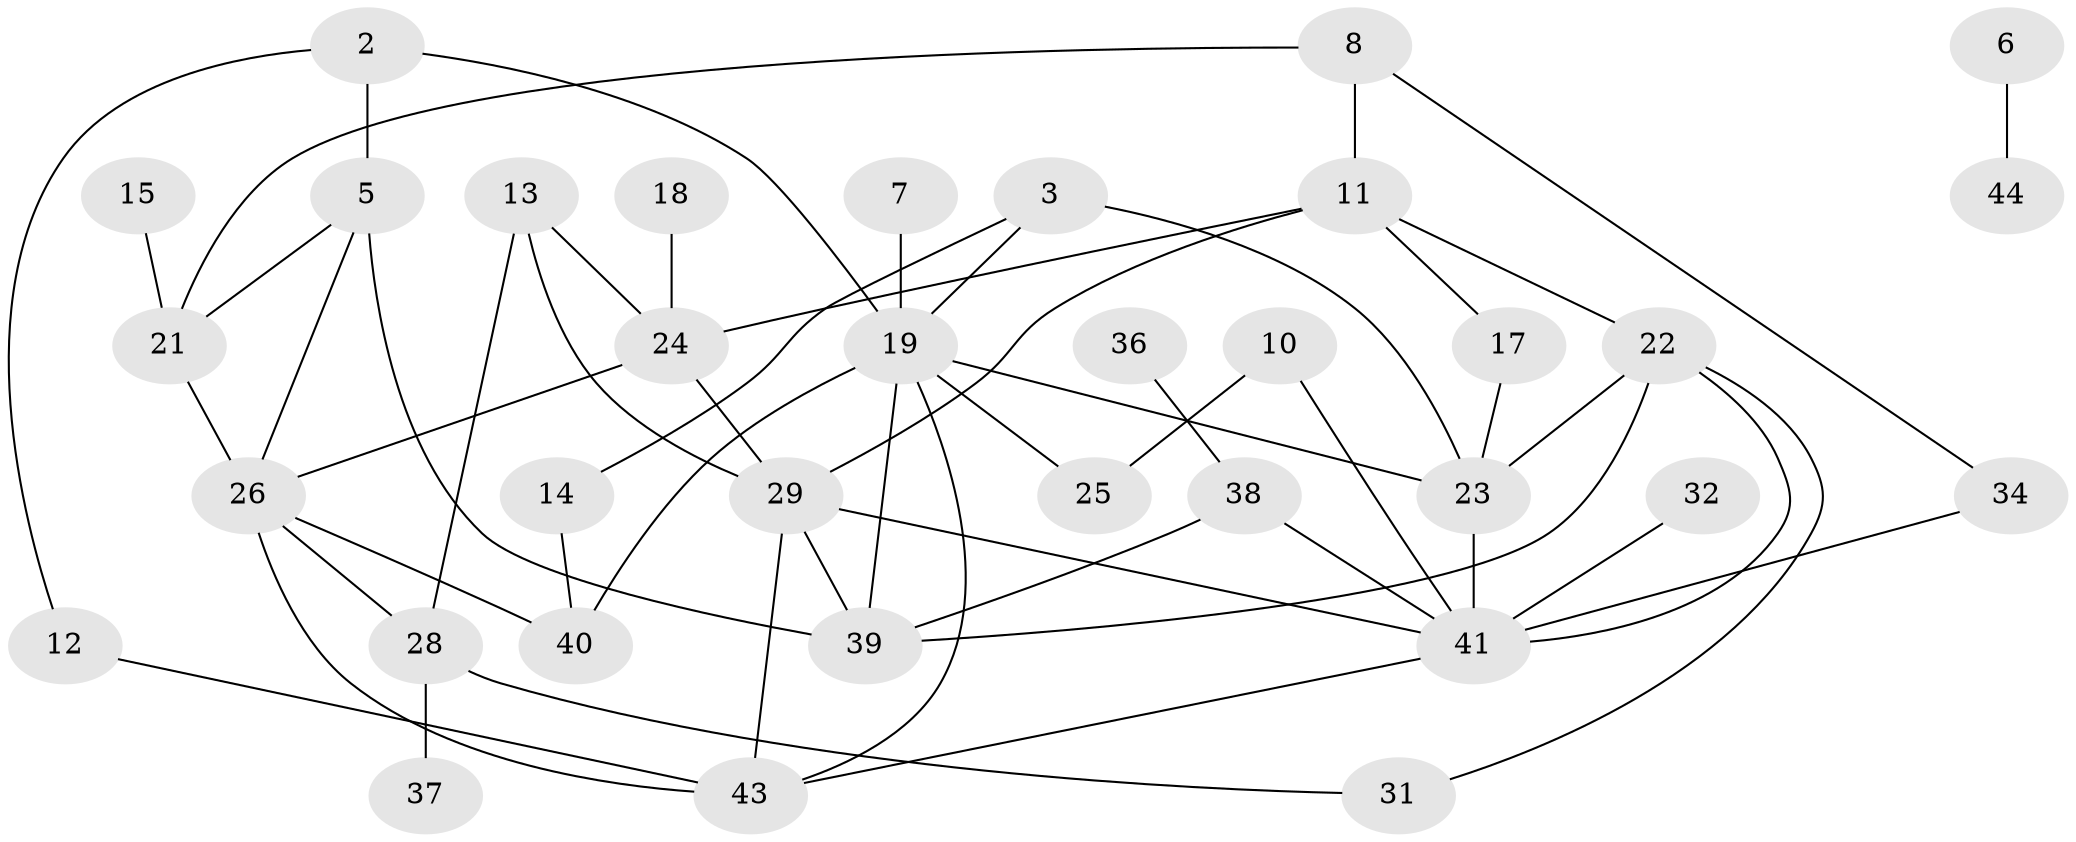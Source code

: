 // original degree distribution, {0: 0.11494252873563218, 4: 0.11494252873563218, 2: 0.3333333333333333, 5: 0.06896551724137931, 3: 0.1724137931034483, 1: 0.1724137931034483, 6: 0.022988505747126436}
// Generated by graph-tools (version 1.1) at 2025/25/03/09/25 03:25:16]
// undirected, 34 vertices, 55 edges
graph export_dot {
graph [start="1"]
  node [color=gray90,style=filled];
  2;
  3;
  5;
  6;
  7;
  8;
  10;
  11;
  12;
  13;
  14;
  15;
  17;
  18;
  19;
  21;
  22;
  23;
  24;
  25;
  26;
  28;
  29;
  31;
  32;
  34;
  36;
  37;
  38;
  39;
  40;
  41;
  43;
  44;
  2 -- 5 [weight=1.0];
  2 -- 12 [weight=1.0];
  2 -- 19 [weight=1.0];
  3 -- 14 [weight=1.0];
  3 -- 19 [weight=1.0];
  3 -- 23 [weight=1.0];
  5 -- 21 [weight=1.0];
  5 -- 26 [weight=1.0];
  5 -- 39 [weight=1.0];
  6 -- 44 [weight=1.0];
  7 -- 19 [weight=1.0];
  8 -- 11 [weight=2.0];
  8 -- 21 [weight=1.0];
  8 -- 34 [weight=1.0];
  10 -- 25 [weight=1.0];
  10 -- 41 [weight=1.0];
  11 -- 17 [weight=1.0];
  11 -- 22 [weight=1.0];
  11 -- 24 [weight=1.0];
  11 -- 29 [weight=1.0];
  12 -- 43 [weight=1.0];
  13 -- 24 [weight=1.0];
  13 -- 28 [weight=1.0];
  13 -- 29 [weight=1.0];
  14 -- 40 [weight=1.0];
  15 -- 21 [weight=1.0];
  17 -- 23 [weight=1.0];
  18 -- 24 [weight=1.0];
  19 -- 23 [weight=1.0];
  19 -- 25 [weight=1.0];
  19 -- 39 [weight=1.0];
  19 -- 40 [weight=1.0];
  19 -- 43 [weight=1.0];
  21 -- 26 [weight=1.0];
  22 -- 23 [weight=1.0];
  22 -- 31 [weight=1.0];
  22 -- 39 [weight=1.0];
  22 -- 41 [weight=1.0];
  23 -- 41 [weight=1.0];
  24 -- 26 [weight=1.0];
  24 -- 29 [weight=1.0];
  26 -- 28 [weight=1.0];
  26 -- 40 [weight=1.0];
  26 -- 43 [weight=1.0];
  28 -- 31 [weight=1.0];
  28 -- 37 [weight=1.0];
  29 -- 39 [weight=1.0];
  29 -- 41 [weight=1.0];
  29 -- 43 [weight=1.0];
  32 -- 41 [weight=2.0];
  34 -- 41 [weight=1.0];
  36 -- 38 [weight=1.0];
  38 -- 39 [weight=1.0];
  38 -- 41 [weight=1.0];
  41 -- 43 [weight=1.0];
}
